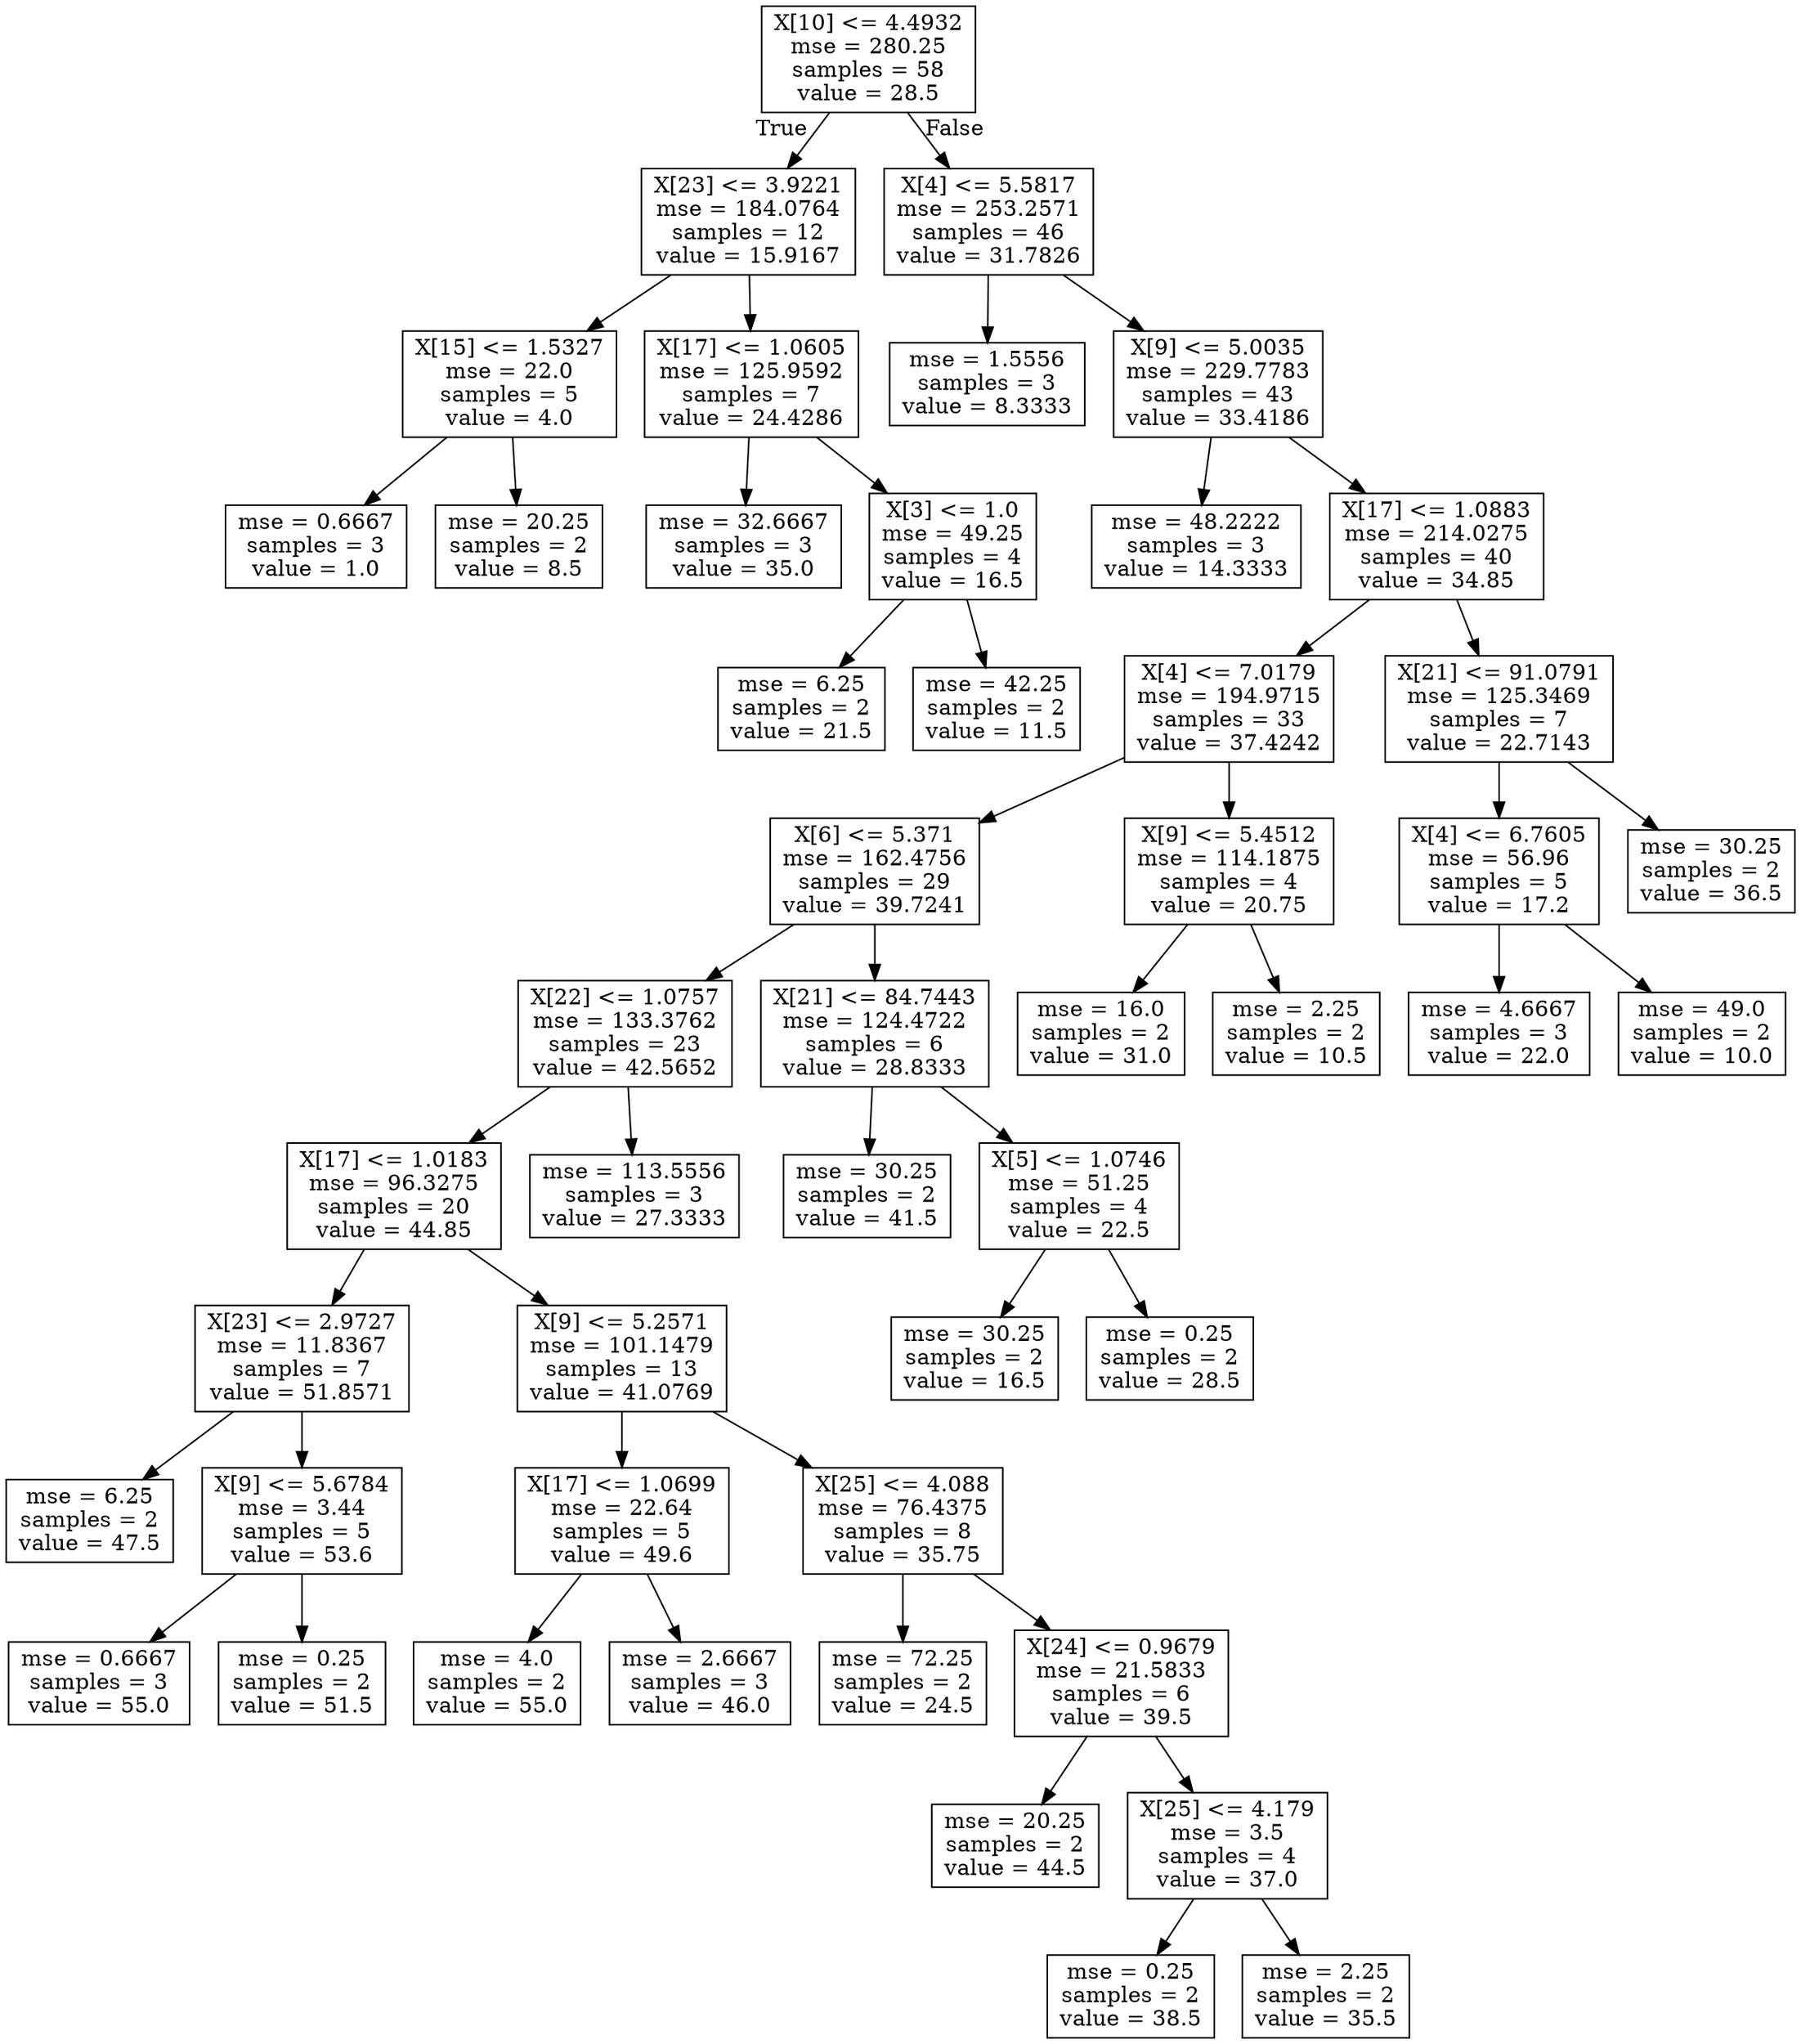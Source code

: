 digraph Tree {
node [shape=box] ;
0 [label="X[10] <= 4.4932\nmse = 280.25\nsamples = 58\nvalue = 28.5"] ;
1 [label="X[23] <= 3.9221\nmse = 184.0764\nsamples = 12\nvalue = 15.9167"] ;
0 -> 1 [labeldistance=2.5, labelangle=45, headlabel="True"] ;
2 [label="X[15] <= 1.5327\nmse = 22.0\nsamples = 5\nvalue = 4.0"] ;
1 -> 2 ;
3 [label="mse = 0.6667\nsamples = 3\nvalue = 1.0"] ;
2 -> 3 ;
4 [label="mse = 20.25\nsamples = 2\nvalue = 8.5"] ;
2 -> 4 ;
5 [label="X[17] <= 1.0605\nmse = 125.9592\nsamples = 7\nvalue = 24.4286"] ;
1 -> 5 ;
6 [label="mse = 32.6667\nsamples = 3\nvalue = 35.0"] ;
5 -> 6 ;
7 [label="X[3] <= 1.0\nmse = 49.25\nsamples = 4\nvalue = 16.5"] ;
5 -> 7 ;
8 [label="mse = 6.25\nsamples = 2\nvalue = 21.5"] ;
7 -> 8 ;
9 [label="mse = 42.25\nsamples = 2\nvalue = 11.5"] ;
7 -> 9 ;
10 [label="X[4] <= 5.5817\nmse = 253.2571\nsamples = 46\nvalue = 31.7826"] ;
0 -> 10 [labeldistance=2.5, labelangle=-45, headlabel="False"] ;
11 [label="mse = 1.5556\nsamples = 3\nvalue = 8.3333"] ;
10 -> 11 ;
12 [label="X[9] <= 5.0035\nmse = 229.7783\nsamples = 43\nvalue = 33.4186"] ;
10 -> 12 ;
13 [label="mse = 48.2222\nsamples = 3\nvalue = 14.3333"] ;
12 -> 13 ;
14 [label="X[17] <= 1.0883\nmse = 214.0275\nsamples = 40\nvalue = 34.85"] ;
12 -> 14 ;
15 [label="X[4] <= 7.0179\nmse = 194.9715\nsamples = 33\nvalue = 37.4242"] ;
14 -> 15 ;
16 [label="X[6] <= 5.371\nmse = 162.4756\nsamples = 29\nvalue = 39.7241"] ;
15 -> 16 ;
17 [label="X[22] <= 1.0757\nmse = 133.3762\nsamples = 23\nvalue = 42.5652"] ;
16 -> 17 ;
18 [label="X[17] <= 1.0183\nmse = 96.3275\nsamples = 20\nvalue = 44.85"] ;
17 -> 18 ;
19 [label="X[23] <= 2.9727\nmse = 11.8367\nsamples = 7\nvalue = 51.8571"] ;
18 -> 19 ;
20 [label="mse = 6.25\nsamples = 2\nvalue = 47.5"] ;
19 -> 20 ;
21 [label="X[9] <= 5.6784\nmse = 3.44\nsamples = 5\nvalue = 53.6"] ;
19 -> 21 ;
22 [label="mse = 0.6667\nsamples = 3\nvalue = 55.0"] ;
21 -> 22 ;
23 [label="mse = 0.25\nsamples = 2\nvalue = 51.5"] ;
21 -> 23 ;
24 [label="X[9] <= 5.2571\nmse = 101.1479\nsamples = 13\nvalue = 41.0769"] ;
18 -> 24 ;
25 [label="X[17] <= 1.0699\nmse = 22.64\nsamples = 5\nvalue = 49.6"] ;
24 -> 25 ;
26 [label="mse = 4.0\nsamples = 2\nvalue = 55.0"] ;
25 -> 26 ;
27 [label="mse = 2.6667\nsamples = 3\nvalue = 46.0"] ;
25 -> 27 ;
28 [label="X[25] <= 4.088\nmse = 76.4375\nsamples = 8\nvalue = 35.75"] ;
24 -> 28 ;
29 [label="mse = 72.25\nsamples = 2\nvalue = 24.5"] ;
28 -> 29 ;
30 [label="X[24] <= 0.9679\nmse = 21.5833\nsamples = 6\nvalue = 39.5"] ;
28 -> 30 ;
31 [label="mse = 20.25\nsamples = 2\nvalue = 44.5"] ;
30 -> 31 ;
32 [label="X[25] <= 4.179\nmse = 3.5\nsamples = 4\nvalue = 37.0"] ;
30 -> 32 ;
33 [label="mse = 0.25\nsamples = 2\nvalue = 38.5"] ;
32 -> 33 ;
34 [label="mse = 2.25\nsamples = 2\nvalue = 35.5"] ;
32 -> 34 ;
35 [label="mse = 113.5556\nsamples = 3\nvalue = 27.3333"] ;
17 -> 35 ;
36 [label="X[21] <= 84.7443\nmse = 124.4722\nsamples = 6\nvalue = 28.8333"] ;
16 -> 36 ;
37 [label="mse = 30.25\nsamples = 2\nvalue = 41.5"] ;
36 -> 37 ;
38 [label="X[5] <= 1.0746\nmse = 51.25\nsamples = 4\nvalue = 22.5"] ;
36 -> 38 ;
39 [label="mse = 30.25\nsamples = 2\nvalue = 16.5"] ;
38 -> 39 ;
40 [label="mse = 0.25\nsamples = 2\nvalue = 28.5"] ;
38 -> 40 ;
41 [label="X[9] <= 5.4512\nmse = 114.1875\nsamples = 4\nvalue = 20.75"] ;
15 -> 41 ;
42 [label="mse = 16.0\nsamples = 2\nvalue = 31.0"] ;
41 -> 42 ;
43 [label="mse = 2.25\nsamples = 2\nvalue = 10.5"] ;
41 -> 43 ;
44 [label="X[21] <= 91.0791\nmse = 125.3469\nsamples = 7\nvalue = 22.7143"] ;
14 -> 44 ;
45 [label="X[4] <= 6.7605\nmse = 56.96\nsamples = 5\nvalue = 17.2"] ;
44 -> 45 ;
46 [label="mse = 4.6667\nsamples = 3\nvalue = 22.0"] ;
45 -> 46 ;
47 [label="mse = 49.0\nsamples = 2\nvalue = 10.0"] ;
45 -> 47 ;
48 [label="mse = 30.25\nsamples = 2\nvalue = 36.5"] ;
44 -> 48 ;
}